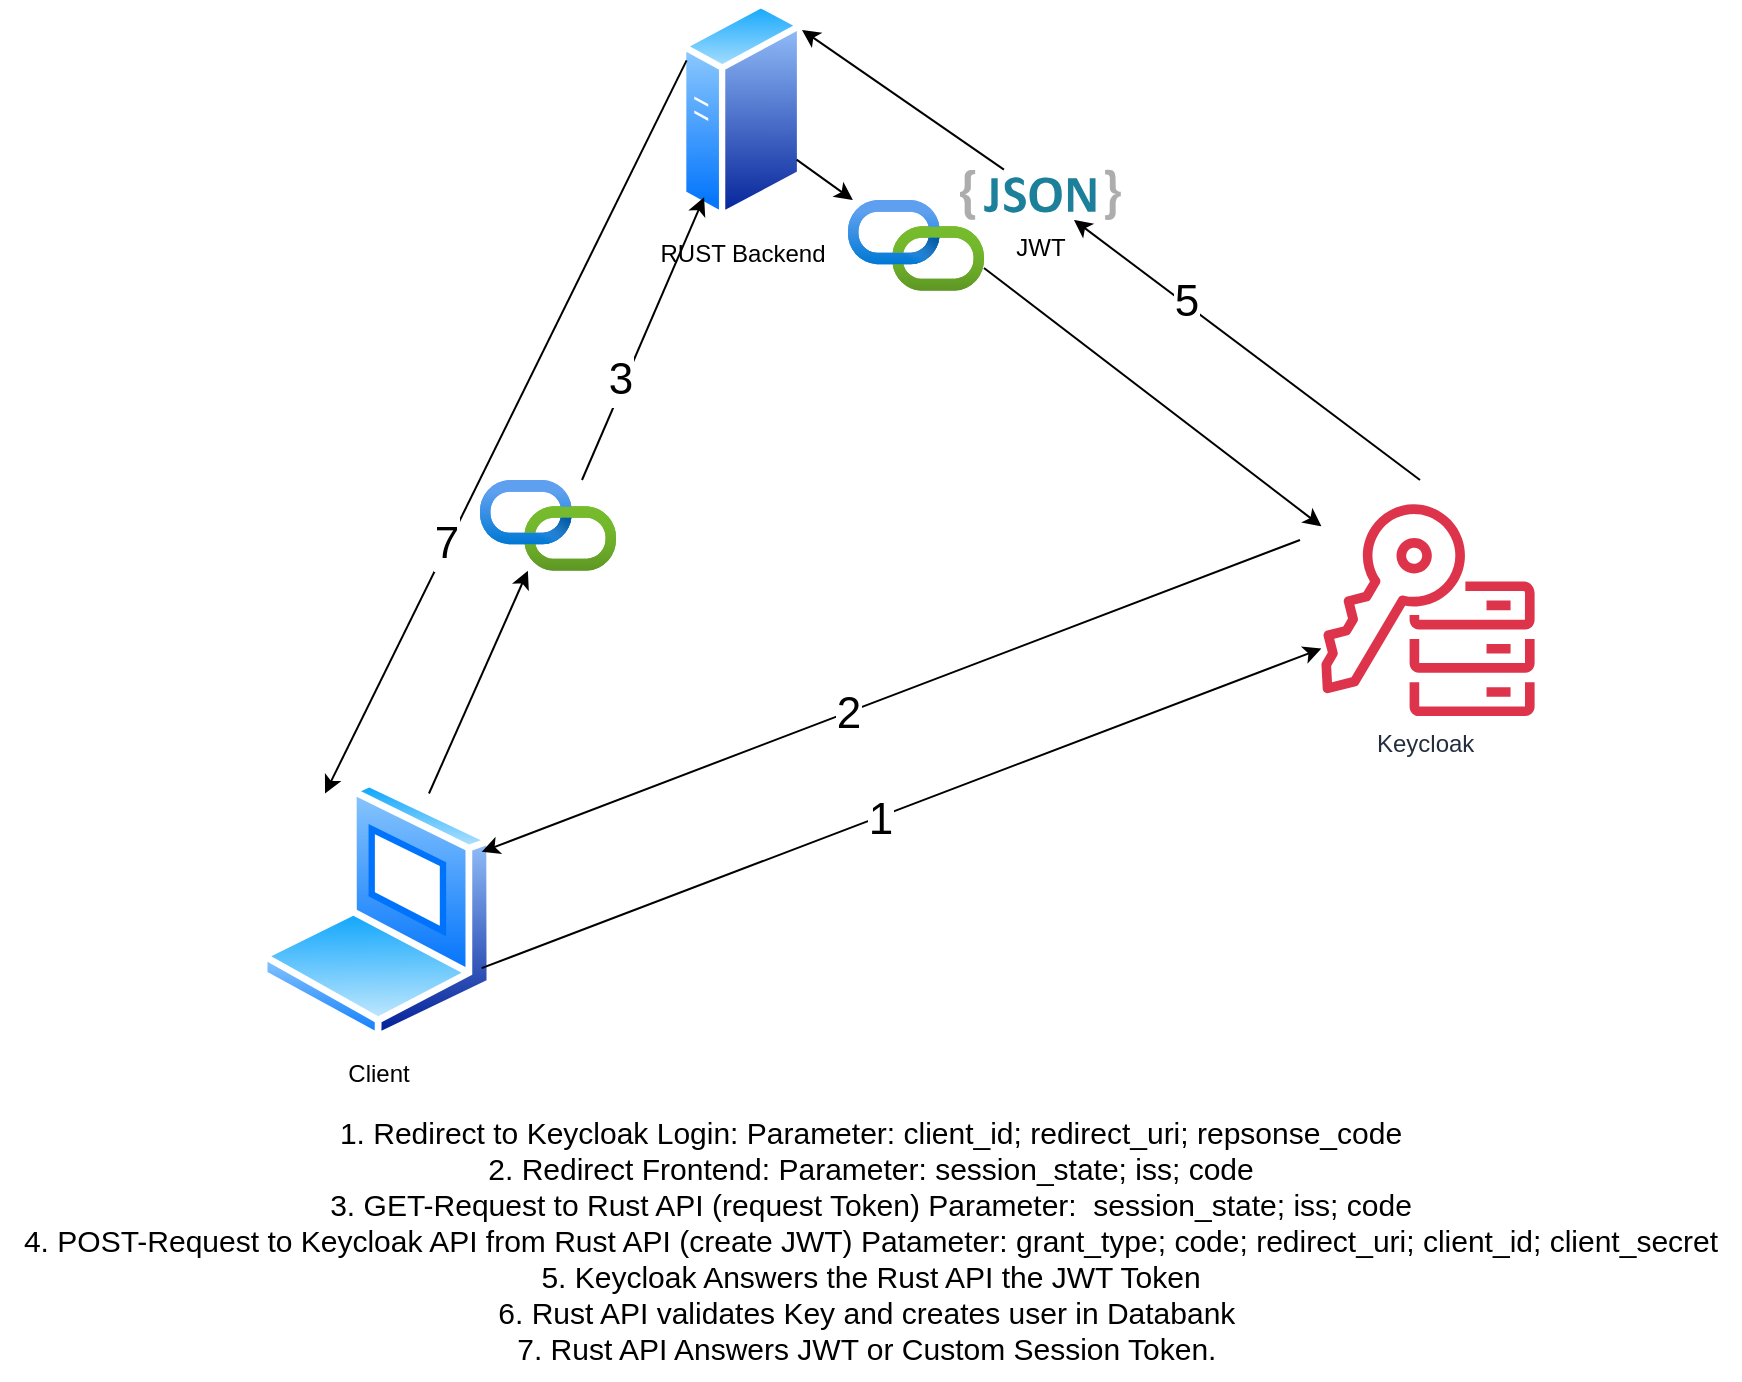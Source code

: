 <mxfile version="24.4.8" type="github">
  <diagram name="Seite-1" id="YF_QmSCzJ3EkdJqQ7EPJ">
    <mxGraphModel dx="2901" dy="1098" grid="1" gridSize="10" guides="1" tooltips="1" connect="1" arrows="1" fold="1" page="1" pageScale="1" pageWidth="827" pageHeight="1169" math="0" shadow="0">
      <root>
        <mxCell id="0" />
        <mxCell id="1" parent="0" />
        <mxCell id="Dn8iJfgRqg9mBhiihJNY-1" value="Client" style="image;aspect=fixed;perimeter=ellipsePerimeter;html=1;align=center;shadow=0;dashed=0;spacingTop=3;image=img/lib/active_directory/laptop_client.svg;" vertex="1" parent="1">
          <mxGeometry x="120" y="550" width="117" height="130" as="geometry" />
        </mxCell>
        <mxCell id="Dn8iJfgRqg9mBhiihJNY-4" value="RUST Backend" style="image;aspect=fixed;perimeter=ellipsePerimeter;html=1;align=center;shadow=0;dashed=0;spacingTop=3;image=img/lib/active_directory/generic_server.svg;" vertex="1" parent="1">
          <mxGeometry x="330" y="160" width="61.6" height="110" as="geometry" />
        </mxCell>
        <mxCell id="Dn8iJfgRqg9mBhiihJNY-5" value="Keycloak&amp;nbsp;" style="sketch=0;outlineConnect=0;fontColor=#232F3E;gradientColor=none;fillColor=#DD344C;strokeColor=none;dashed=0;verticalLabelPosition=bottom;verticalAlign=top;align=center;html=1;fontSize=12;fontStyle=0;aspect=fixed;pointerEvents=1;shape=mxgraph.aws4.key_management_service_external_key_store;" vertex="1" parent="1">
          <mxGeometry x="650" y="410" width="108" height="108" as="geometry" />
        </mxCell>
        <mxCell id="Dn8iJfgRqg9mBhiihJNY-6" value="&lt;font style=&quot;font-size: 22px;&quot;&gt;1&lt;/font&gt;" style="endArrow=classic;html=1;rounded=0;exitX=1;exitY=0.75;exitDx=0;exitDy=0;" edge="1" parent="1" source="Dn8iJfgRqg9mBhiihJNY-1" target="Dn8iJfgRqg9mBhiihJNY-5">
          <mxGeometry x="-0.054" y="-2" width="50" height="50" relative="1" as="geometry">
            <mxPoint x="390" y="590" as="sourcePoint" />
            <mxPoint x="560" y="550" as="targetPoint" />
            <mxPoint as="offset" />
          </mxGeometry>
        </mxCell>
        <mxCell id="Dn8iJfgRqg9mBhiihJNY-9" value="" style="endArrow=classic;html=1;rounded=0;entryX=1;entryY=0.25;entryDx=0;entryDy=0;" edge="1" parent="1" target="Dn8iJfgRqg9mBhiihJNY-1">
          <mxGeometry width="50" height="50" relative="1" as="geometry">
            <mxPoint x="640" y="430" as="sourcePoint" />
            <mxPoint x="440" y="540" as="targetPoint" />
          </mxGeometry>
        </mxCell>
        <mxCell id="Dn8iJfgRqg9mBhiihJNY-10" value="2&lt;br style=&quot;font-size: 22px;&quot;&gt;&lt;div style=&quot;font-size: 22px;&quot;&gt;&lt;br style=&quot;font-size: 22px;&quot;&gt;&lt;/div&gt;" style="edgeLabel;html=1;align=center;verticalAlign=middle;resizable=0;points=[];fontSize=22;" vertex="1" connectable="0" parent="Dn8iJfgRqg9mBhiihJNY-9">
          <mxGeometry x="-0.475" y="1" relative="1" as="geometry">
            <mxPoint x="-119" y="58" as="offset" />
          </mxGeometry>
        </mxCell>
        <mxCell id="Dn8iJfgRqg9mBhiihJNY-11" value="" style="endArrow=classic;html=1;rounded=0;exitX=0.75;exitY=0;exitDx=0;exitDy=0;" edge="1" parent="1" source="Dn8iJfgRqg9mBhiihJNY-12" target="Dn8iJfgRqg9mBhiihJNY-4">
          <mxGeometry width="50" height="50" relative="1" as="geometry">
            <mxPoint x="390" y="590" as="sourcePoint" />
            <mxPoint x="440" y="540" as="targetPoint" />
          </mxGeometry>
        </mxCell>
        <mxCell id="Dn8iJfgRqg9mBhiihJNY-14" value="&lt;font style=&quot;font-size: 22px;&quot;&gt;3&lt;/font&gt;" style="edgeLabel;html=1;align=center;verticalAlign=middle;resizable=0;points=[];" vertex="1" connectable="0" parent="Dn8iJfgRqg9mBhiihJNY-11">
          <mxGeometry x="-0.101" y="-4" relative="1" as="geometry">
            <mxPoint x="-12" y="12" as="offset" />
          </mxGeometry>
        </mxCell>
        <mxCell id="Dn8iJfgRqg9mBhiihJNY-13" value="" style="endArrow=classic;html=1;rounded=0;exitX=0.75;exitY=0;exitDx=0;exitDy=0;" edge="1" parent="1" source="Dn8iJfgRqg9mBhiihJNY-1" target="Dn8iJfgRqg9mBhiihJNY-12">
          <mxGeometry width="50" height="50" relative="1" as="geometry">
            <mxPoint x="204" y="557" as="sourcePoint" />
            <mxPoint x="341" y="258" as="targetPoint" />
          </mxGeometry>
        </mxCell>
        <mxCell id="Dn8iJfgRqg9mBhiihJNY-12" value="" style="image;aspect=fixed;html=1;points=[];align=center;fontSize=12;image=img/lib/azure2/devops/API_Connections.svg;" vertex="1" parent="1">
          <mxGeometry x="230" y="400" width="68" height="45.32" as="geometry" />
        </mxCell>
        <mxCell id="Dn8iJfgRqg9mBhiihJNY-15" value="" style="endArrow=classic;html=1;rounded=0;exitX=1;exitY=0.75;exitDx=0;exitDy=0;" edge="1" parent="1" source="Dn8iJfgRqg9mBhiihJNY-16" target="Dn8iJfgRqg9mBhiihJNY-5">
          <mxGeometry width="50" height="50" relative="1" as="geometry">
            <mxPoint x="390" y="590" as="sourcePoint" />
            <mxPoint x="440" y="540" as="targetPoint" />
          </mxGeometry>
        </mxCell>
        <mxCell id="Dn8iJfgRqg9mBhiihJNY-17" value="" style="endArrow=classic;html=1;rounded=0;exitX=1;exitY=0.75;exitDx=0;exitDy=0;" edge="1" parent="1" source="Dn8iJfgRqg9mBhiihJNY-4" target="Dn8iJfgRqg9mBhiihJNY-16">
          <mxGeometry width="50" height="50" relative="1" as="geometry">
            <mxPoint x="388" y="240" as="sourcePoint" />
            <mxPoint x="651" y="426" as="targetPoint" />
          </mxGeometry>
        </mxCell>
        <mxCell id="Dn8iJfgRqg9mBhiihJNY-16" value="" style="image;aspect=fixed;html=1;points=[];align=center;fontSize=12;image=img/lib/azure2/devops/API_Connections.svg;" vertex="1" parent="1">
          <mxGeometry x="414" y="260" width="68" height="45.32" as="geometry" />
        </mxCell>
        <mxCell id="Dn8iJfgRqg9mBhiihJNY-19" value="" style="endArrow=classic;html=1;rounded=0;entryX=0.99;entryY=0.136;entryDx=0;entryDy=0;entryPerimeter=0;" edge="1" parent="1" source="Dn8iJfgRqg9mBhiihJNY-3" target="Dn8iJfgRqg9mBhiihJNY-4">
          <mxGeometry width="50" height="50" relative="1" as="geometry">
            <mxPoint x="720" y="400" as="sourcePoint" />
            <mxPoint x="440" y="540" as="targetPoint" />
          </mxGeometry>
        </mxCell>
        <mxCell id="Dn8iJfgRqg9mBhiihJNY-20" value="" style="endArrow=classic;html=1;rounded=0;" edge="1" parent="1" target="Dn8iJfgRqg9mBhiihJNY-3">
          <mxGeometry width="50" height="50" relative="1" as="geometry">
            <mxPoint x="700" y="400" as="sourcePoint" />
            <mxPoint x="391" y="175" as="targetPoint" />
          </mxGeometry>
        </mxCell>
        <mxCell id="Dn8iJfgRqg9mBhiihJNY-22" value="&lt;font style=&quot;font-size: 22px;&quot;&gt;5&lt;/font&gt;" style="edgeLabel;html=1;align=center;verticalAlign=middle;resizable=0;points=[];" vertex="1" connectable="0" parent="Dn8iJfgRqg9mBhiihJNY-20">
          <mxGeometry x="0.358" y="-1" relative="1" as="geometry">
            <mxPoint as="offset" />
          </mxGeometry>
        </mxCell>
        <mxCell id="Dn8iJfgRqg9mBhiihJNY-3" value="JWT" style="dashed=0;outlineConnect=0;html=1;align=center;labelPosition=center;verticalLabelPosition=bottom;verticalAlign=top;shape=mxgraph.weblogos.json_2" vertex="1" parent="1">
          <mxGeometry x="470" y="244.8" width="80.4" height="25.2" as="geometry" />
        </mxCell>
        <mxCell id="Dn8iJfgRqg9mBhiihJNY-21" value="&lt;font style=&quot;font-size: 15px;&quot;&gt;1. Redirect to Keycloak Login: Parameter: client_id; redirect_uri; repsonse_code&lt;br&gt;2. Redirect Frontend: Parameter: session_state; iss; code&lt;/font&gt;&lt;div style=&quot;font-size: 15px;&quot;&gt;&lt;font style=&quot;font-size: 15px;&quot;&gt;3. GET-Request to Rust API (request Token) Parameter:&amp;nbsp;&amp;nbsp;session_state; iss; code&lt;br&gt;&lt;/font&gt;&lt;div&gt;&lt;font style=&quot;font-size: 15px;&quot;&gt;4. POST-Request to Keycloak API from Rust API (create JWT) Patameter:&lt;span style=&quot;&quot;&gt;&amp;nbsp;&lt;/span&gt;&lt;span style=&quot;&quot;&gt;grant_type;&amp;nbsp;&lt;/span&gt;&lt;span style=&quot;&quot;&gt;code;&amp;nbsp;&lt;/span&gt;&lt;span style=&quot;&quot;&gt;redirect_uri;&amp;nbsp;&lt;/span&gt;&lt;span style=&quot;&quot;&gt;client_id;&amp;nbsp;&lt;/span&gt;&lt;span style=&quot;&quot;&gt;client_secret&lt;/span&gt;&lt;/font&gt;&lt;/div&gt;&lt;div&gt;&lt;font style=&quot;font-size: 15px;&quot;&gt;&lt;span style=&quot;&quot;&gt;5. Keycloak Answers the Rust API the JWT Token&lt;br&gt;6. Rust API validates Key and creates user in Databank&amp;nbsp;&lt;br&gt;7. Rust API Answers JWT or Custom Session Token.&amp;nbsp;&lt;/span&gt;&lt;/font&gt;&lt;/div&gt;&lt;/div&gt;" style="text;html=1;align=center;verticalAlign=middle;resizable=0;points=[];autosize=1;labelBackgroundColor=default;" vertex="1" parent="1">
          <mxGeometry x="-10" y="710" width="870" height="140" as="geometry" />
        </mxCell>
        <mxCell id="Dn8iJfgRqg9mBhiihJNY-23" value="" style="endArrow=classic;html=1;rounded=0;exitX=0;exitY=0.25;exitDx=0;exitDy=0;entryX=0.25;entryY=0;entryDx=0;entryDy=0;" edge="1" parent="1" source="Dn8iJfgRqg9mBhiihJNY-4" target="Dn8iJfgRqg9mBhiihJNY-1">
          <mxGeometry width="50" height="50" relative="1" as="geometry">
            <mxPoint x="390" y="560" as="sourcePoint" />
            <mxPoint x="440" y="510" as="targetPoint" />
          </mxGeometry>
        </mxCell>
        <mxCell id="Dn8iJfgRqg9mBhiihJNY-24" value="&lt;font style=&quot;font-size: 22px;&quot;&gt;7&lt;/font&gt;" style="edgeLabel;html=1;align=center;verticalAlign=middle;resizable=0;points=[];" vertex="1" connectable="0" parent="Dn8iJfgRqg9mBhiihJNY-23">
          <mxGeometry x="0.322" y="-1" relative="1" as="geometry">
            <mxPoint as="offset" />
          </mxGeometry>
        </mxCell>
      </root>
    </mxGraphModel>
  </diagram>
</mxfile>
